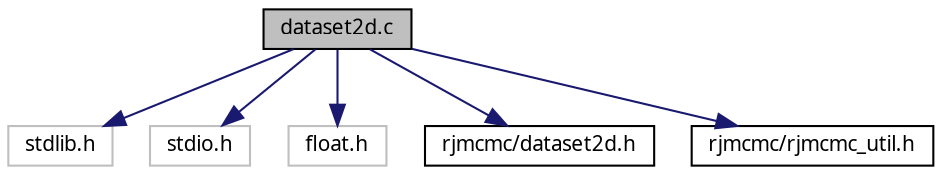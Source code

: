 digraph "dataset2d.c"
{
  edge [fontname="FreeSans.ttf",fontsize="10",labelfontname="FreeSans.ttf",labelfontsize="10"];
  node [fontname="FreeSans.ttf",fontsize="10",shape=record];
  Node1 [label="dataset2d.c",height=0.2,width=0.4,color="black", fillcolor="grey75", style="filled", fontcolor="black"];
  Node1 -> Node2 [color="midnightblue",fontsize="10",style="solid"];
  Node2 [label="stdlib.h",height=0.2,width=0.4,color="grey75", fillcolor="white", style="filled"];
  Node1 -> Node3 [color="midnightblue",fontsize="10",style="solid"];
  Node3 [label="stdio.h",height=0.2,width=0.4,color="grey75", fillcolor="white", style="filled"];
  Node1 -> Node4 [color="midnightblue",fontsize="10",style="solid"];
  Node4 [label="float.h",height=0.2,width=0.4,color="grey75", fillcolor="white", style="filled"];
  Node1 -> Node5 [color="midnightblue",fontsize="10",style="solid"];
  Node5 [label="rjmcmc/dataset2d.h",height=0.2,width=0.4,color="black", fillcolor="white", style="filled",URL="$dataset2d_8h.html",tooltip="2D Dataset Storage "];
  Node1 -> Node6 [color="midnightblue",fontsize="10",style="solid"];
  Node6 [label="rjmcmc/rjmcmc_util.h",height=0.2,width=0.4,color="black", fillcolor="white", style="filled",URL="$rjmcmc__util_8h.html"];
}
